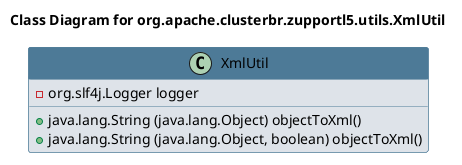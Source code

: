 @startuml 
skinparam class { 
 BackgroundColor #DEE3E9 
 ArrowColor #4D7A97 
 BorderColor #4D7A97 
}
left to right direction 
title Class Diagram for org.apache.clusterbr.zupportl5.utils.XmlUtil
skinparam titleBackgroundColor White
skinparam classHeaderBackgroundColor #4D7A97 
skinparam stereotypeCBackgroundColor #F8981D 

class XmlUtil {
 - org.slf4j.Logger logger
 + java.lang.String (java.lang.Object) objectToXml()
 + java.lang.String (java.lang.Object, boolean) objectToXml()
}
@enduml